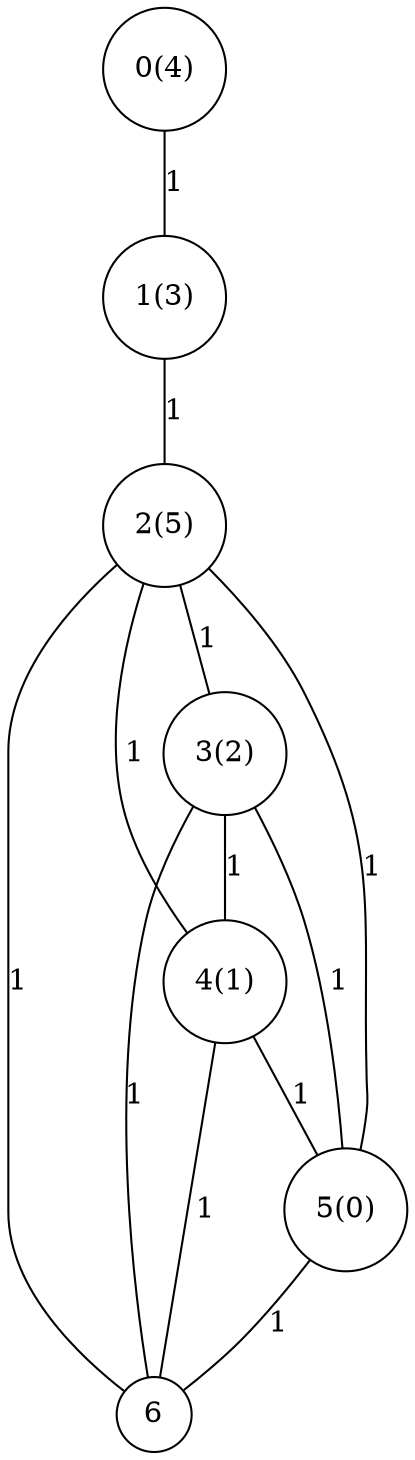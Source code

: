 graph
{
	node [shape=circle, label="0(4)"] 0;
	node [shape=circle, label="1(3)"] 1;
	node [shape=circle, label="2(5)"] 2;
	node [shape=circle, label="3(2)"] 3;
	node [shape=circle, label="4(1)"] 4;
	node [shape=circle, label="5(0)"] 5;
	node [shape=circle, label="6"] 6;
	0 -- 1 [label="1"]
	1 -- 2 [label="1"]
	2 -- 3 [label="1"]
	2 -- 4 [label="1"]
	2 -- 5 [label="1"]
	2 -- 6 [label="1"]
	3 -- 4 [label="1"]
	3 -- 5 [label="1"]
	3 -- 6 [label="1"]
	4 -- 5 [label="1"]
	4 -- 6 [label="1"]
	5 -- 6 [label="1"]
}
